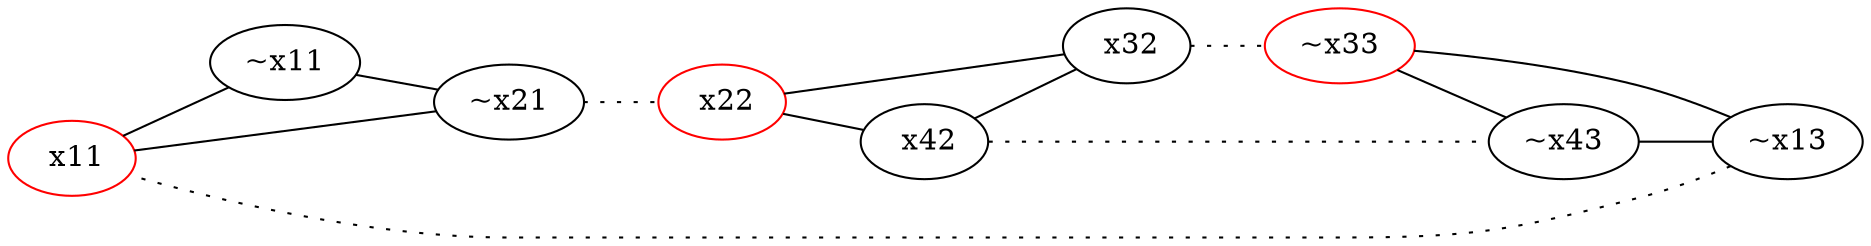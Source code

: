 strict graph {
	rankdir = LR;
	node [ color = red    ] " x11"
	node [ color = black    ] "~x11"
	node [ color = black    ] "~x21"
	" x11" -- "~x11"
	"~x11" -- "~x21"
	"~x21" -- " x11"
	node [ color = black    ] " x32"
	node [ color = red    ] " x22"
	node [ color = black    ] " x42"
	" x32" -- " x22"
	" x22" -- " x42"
	" x42" -- " x32"
	node [ color = black    ] "~x13"
	node [ color = red    ] "~x33"
	node [ color = black    ] "~x43"
	"~x13" -- "~x33"
	"~x33" -- "~x43"
	"~x43" -- "~x13"
	node [ color = gray fontcolor = gray pos = "-10,0!" style = dotted ] "~x21"
	node [ color = gray fontcolor = gray pos = "-10,0!" style = dotted ] " x22"
	"~x21" -- " x22" [ style = dotted ]
	node [ color = gray fontcolor = gray pos = "-10,0!" style = dotted ] "~x13"
	node [ color = gray fontcolor = gray pos = "-10,0!" style = dotted ] " x11"
	"~x13" -- " x11" [ style = dotted ]
	node [ color = gray fontcolor = gray pos = "-10,0!" style = dotted ] " x32"
	node [ color = gray fontcolor = gray pos = "-10,0!" style = dotted ] "~x33"
	" x32" -- "~x33" [ style = dotted ]
	node [ color = gray fontcolor = gray pos = "-10,0!" style = dotted ] " x42"
	node [ color = gray fontcolor = gray pos = "-10,0!" style = dotted ] "~x43"
	" x42" -- "~x43" [ style = dotted ]
}